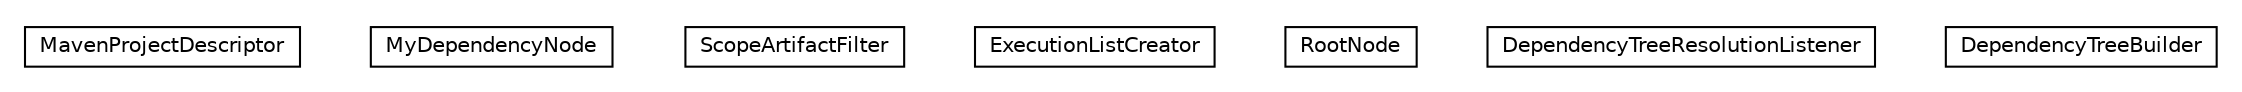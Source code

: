 #!/usr/local/bin/dot
#
# Class diagram 
# Generated by UMLGraph version R5_6-24-gf6e263 (http://www.umlgraph.org/)
#

digraph G {
	edge [fontname="Helvetica",fontsize=10,labelfontname="Helvetica",labelfontsize=10];
	node [fontname="Helvetica",fontsize=10,shape=plaintext];
	nodesep=0.25;
	ranksep=0.5;
	// org.universAAL.maven.treebuilder.MavenProjectDescriptor
	c23136 [label=<<table title="org.universAAL.maven.treebuilder.MavenProjectDescriptor" border="0" cellborder="1" cellspacing="0" cellpadding="2" port="p" href="./MavenProjectDescriptor.html">
		<tr><td><table border="0" cellspacing="0" cellpadding="1">
<tr><td align="center" balign="center"> MavenProjectDescriptor </td></tr>
		</table></td></tr>
		</table>>, URL="./MavenProjectDescriptor.html", fontname="Helvetica", fontcolor="black", fontsize=10.0];
	// org.universAAL.maven.treebuilder.MyDependencyNode
	c23137 [label=<<table title="org.universAAL.maven.treebuilder.MyDependencyNode" border="0" cellborder="1" cellspacing="0" cellpadding="2" port="p" href="./MyDependencyNode.html">
		<tr><td><table border="0" cellspacing="0" cellpadding="1">
<tr><td align="center" balign="center"> MyDependencyNode </td></tr>
		</table></td></tr>
		</table>>, URL="./MyDependencyNode.html", fontname="Helvetica", fontcolor="black", fontsize=10.0];
	// org.universAAL.maven.treebuilder.ScopeArtifactFilter
	c23138 [label=<<table title="org.universAAL.maven.treebuilder.ScopeArtifactFilter" border="0" cellborder="1" cellspacing="0" cellpadding="2" port="p" href="./ScopeArtifactFilter.html">
		<tr><td><table border="0" cellspacing="0" cellpadding="1">
<tr><td align="center" balign="center"> ScopeArtifactFilter </td></tr>
		</table></td></tr>
		</table>>, URL="./ScopeArtifactFilter.html", fontname="Helvetica", fontcolor="black", fontsize=10.0];
	// org.universAAL.maven.treebuilder.ExecutionListCreator
	c23139 [label=<<table title="org.universAAL.maven.treebuilder.ExecutionListCreator" border="0" cellborder="1" cellspacing="0" cellpadding="2" port="p" href="./ExecutionListCreator.html">
		<tr><td><table border="0" cellspacing="0" cellpadding="1">
<tr><td align="center" balign="center"> ExecutionListCreator </td></tr>
		</table></td></tr>
		</table>>, URL="./ExecutionListCreator.html", fontname="Helvetica", fontcolor="black", fontsize=10.0];
	// org.universAAL.maven.treebuilder.RootNode
	c23140 [label=<<table title="org.universAAL.maven.treebuilder.RootNode" border="0" cellborder="1" cellspacing="0" cellpadding="2" port="p" href="./RootNode.html">
		<tr><td><table border="0" cellspacing="0" cellpadding="1">
<tr><td align="center" balign="center"> RootNode </td></tr>
		</table></td></tr>
		</table>>, URL="./RootNode.html", fontname="Helvetica", fontcolor="black", fontsize=10.0];
	// org.universAAL.maven.treebuilder.DependencyTreeResolutionListener
	c23141 [label=<<table title="org.universAAL.maven.treebuilder.DependencyTreeResolutionListener" border="0" cellborder="1" cellspacing="0" cellpadding="2" port="p" href="./DependencyTreeResolutionListener.html">
		<tr><td><table border="0" cellspacing="0" cellpadding="1">
<tr><td align="center" balign="center"> DependencyTreeResolutionListener </td></tr>
		</table></td></tr>
		</table>>, URL="./DependencyTreeResolutionListener.html", fontname="Helvetica", fontcolor="black", fontsize=10.0];
	// org.universAAL.maven.treebuilder.DependencyTreeBuilder
	c23142 [label=<<table title="org.universAAL.maven.treebuilder.DependencyTreeBuilder" border="0" cellborder="1" cellspacing="0" cellpadding="2" port="p" href="./DependencyTreeBuilder.html">
		<tr><td><table border="0" cellspacing="0" cellpadding="1">
<tr><td align="center" balign="center"> DependencyTreeBuilder </td></tr>
		</table></td></tr>
		</table>>, URL="./DependencyTreeBuilder.html", fontname="Helvetica", fontcolor="black", fontsize=10.0];
}

